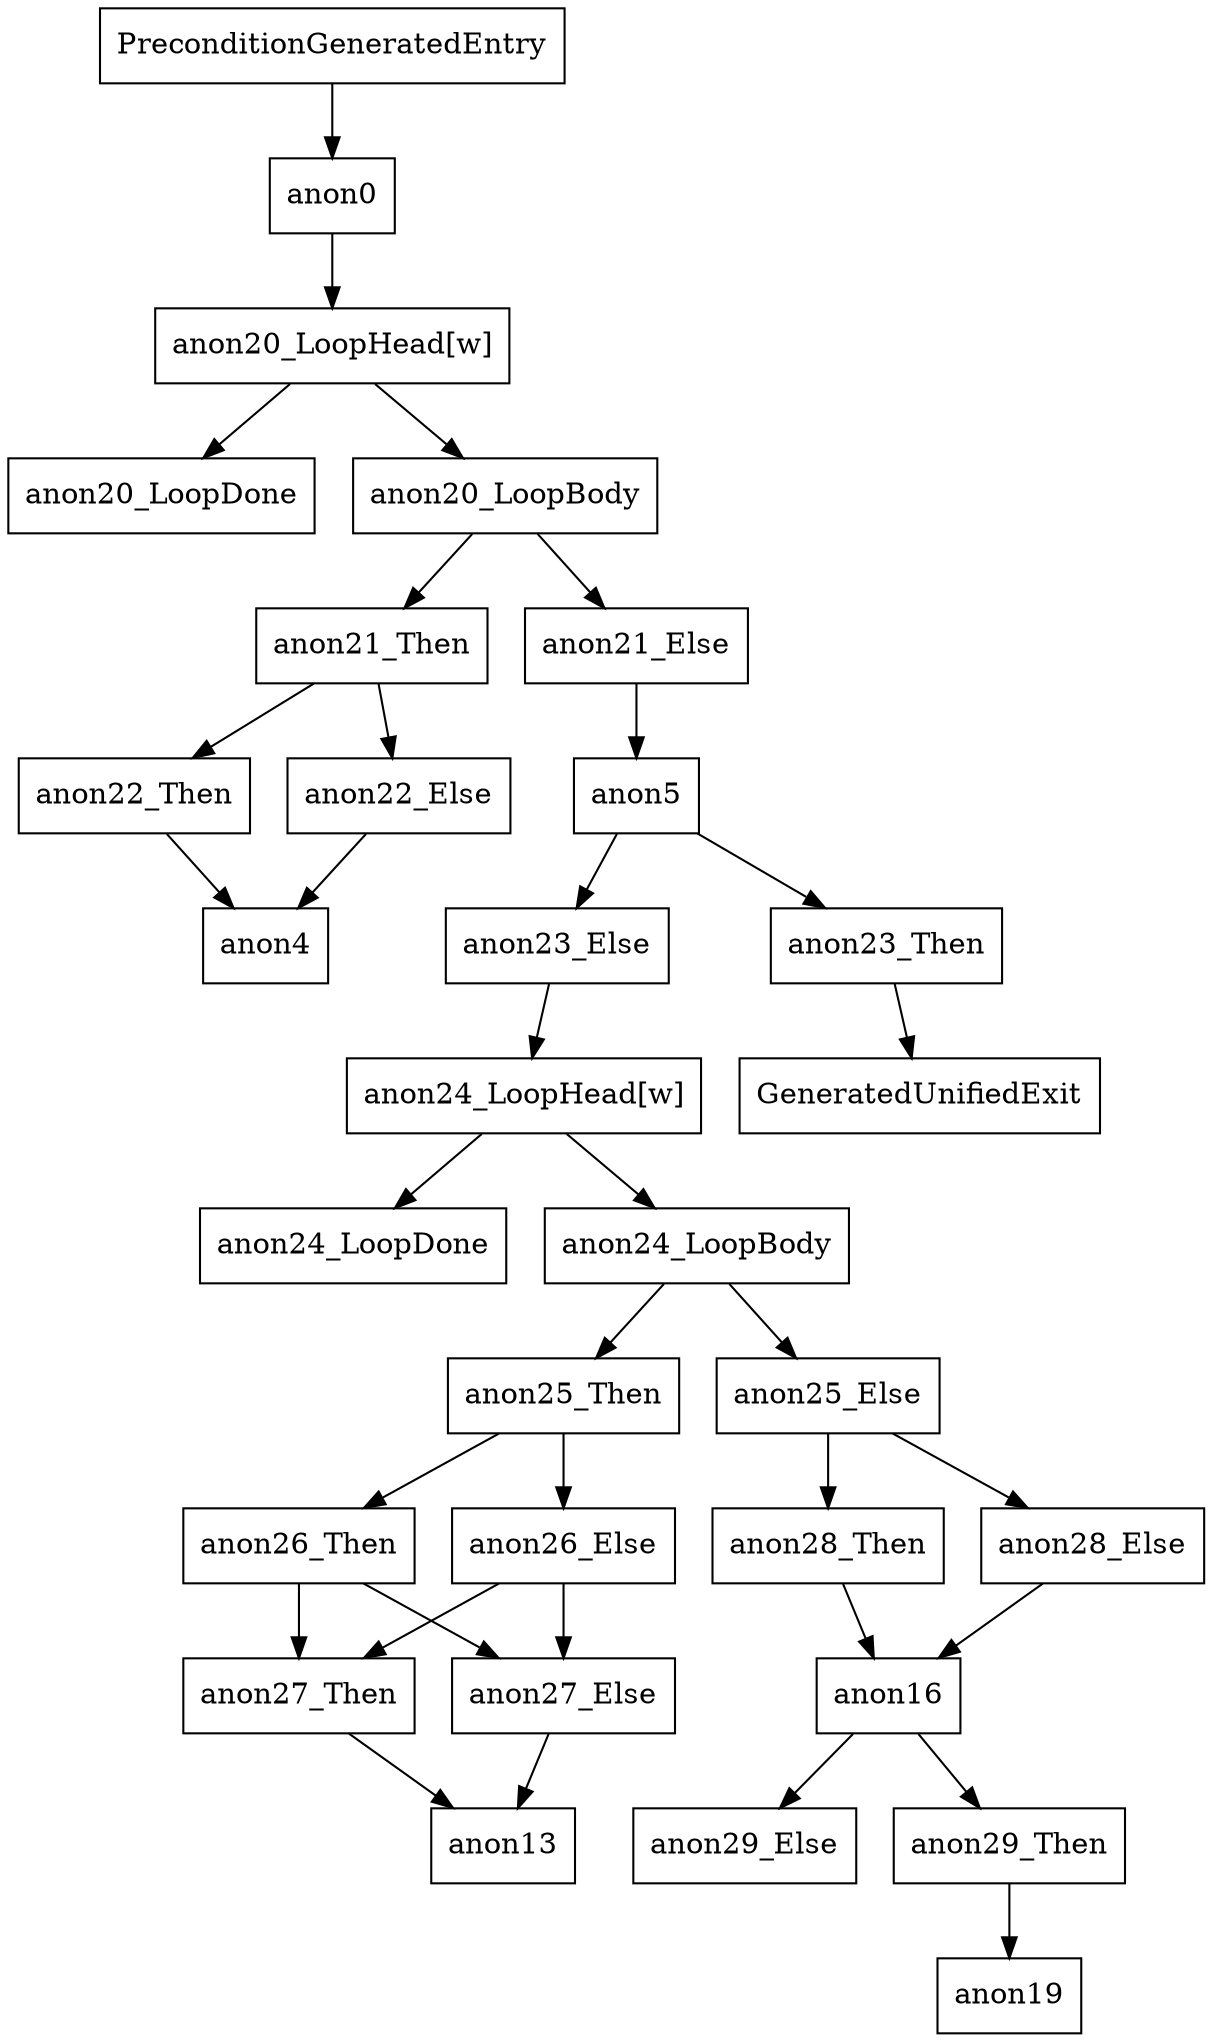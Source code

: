digraph G {
  "PreconditionGeneratedEntry" [shape=box];
  "anon0" [shape=box];
  "anon20_LoopHead[w]" [shape=box];
  "anon20_LoopDone" [shape=box];
  "anon20_LoopBody" [shape=box];
  "anon21_Then" [shape=box];
  "anon21_Else" [shape=box];
  "anon5" [shape=box];
  "anon23_Then" [shape=box];
  "anon23_Else" [shape=box];
  "anon24_LoopHead[w]" [shape=box];
  "anon24_LoopDone" [shape=box];
  "anon24_LoopBody" [shape=box];
  "anon25_Then" [shape=box];
  "anon25_Else" [shape=box];
  "anon28_Then" [shape=box];
  "anon28_Else" [shape=box];
  "anon16" [shape=box];
  "anon29_Then" [shape=box];
  "anon29_Else" [shape=box];
  "anon19" [shape=box];
  "anon26_Then" [shape=box];
  "anon26_Else" [shape=box];
  "anon27_Then" [shape=box];
  "anon27_Else" [shape=box];
  "anon13" [shape=box];
  "GeneratedUnifiedExit" [shape=box];
  "anon22_Then" [shape=box];
  "anon22_Else" [shape=box];
  "anon4" [shape=box];
  "PreconditionGeneratedEntry" -> "anon0";
  "anon0" -> "anon20_LoopHead[w]";
  "anon20_LoopHead[w]" -> "anon20_LoopDone";
  "anon20_LoopHead[w]" -> "anon20_LoopBody";
  "anon20_LoopBody" -> "anon21_Then";
  "anon20_LoopBody" -> "anon21_Else";
  "anon21_Else" -> "anon5";
  "anon5" -> "anon23_Then";
  "anon5" -> "anon23_Else";
  "anon23_Else" -> "anon24_LoopHead[w]";
  "anon24_LoopHead[w]" -> "anon24_LoopDone";
  "anon24_LoopHead[w]" -> "anon24_LoopBody";
  "anon24_LoopBody" -> "anon25_Then";
  "anon24_LoopBody" -> "anon25_Else";
  "anon25_Else" -> "anon28_Then";
  "anon25_Else" -> "anon28_Else";
  "anon28_Else" -> "anon16";
  "anon16" -> "anon29_Then";
  "anon16" -> "anon29_Else";
  "anon29_Then" -> "anon19";
  "anon28_Then" -> "anon16";
  "anon25_Then" -> "anon26_Then";
  "anon25_Then" -> "anon26_Else";
  "anon26_Else" -> "anon27_Then";
  "anon26_Else" -> "anon27_Else";
  "anon27_Else" -> "anon13";
  "anon27_Then" -> "anon13";
  "anon26_Then" -> "anon27_Then";
  "anon26_Then" -> "anon27_Else";
  "anon23_Then" -> "GeneratedUnifiedExit";
  "anon21_Then" -> "anon22_Then";
  "anon21_Then" -> "anon22_Else";
  "anon22_Else" -> "anon4";
  "anon22_Then" -> "anon4";
}
